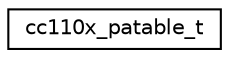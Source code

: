 digraph "Graphical Class Hierarchy"
{
 // LATEX_PDF_SIZE
  edge [fontname="Helvetica",fontsize="10",labelfontname="Helvetica",labelfontsize="10"];
  node [fontname="Helvetica",fontsize="10",shape=record];
  rankdir="LR";
  Node0 [label="cc110x_patable_t",height=0.2,width=0.4,color="black", fillcolor="white", style="filled",URL="$structcc110x__patable__t.html",tooltip="Structure that holds the PATABLE, which allows to configure the 8 available output power levels using..."];
}
